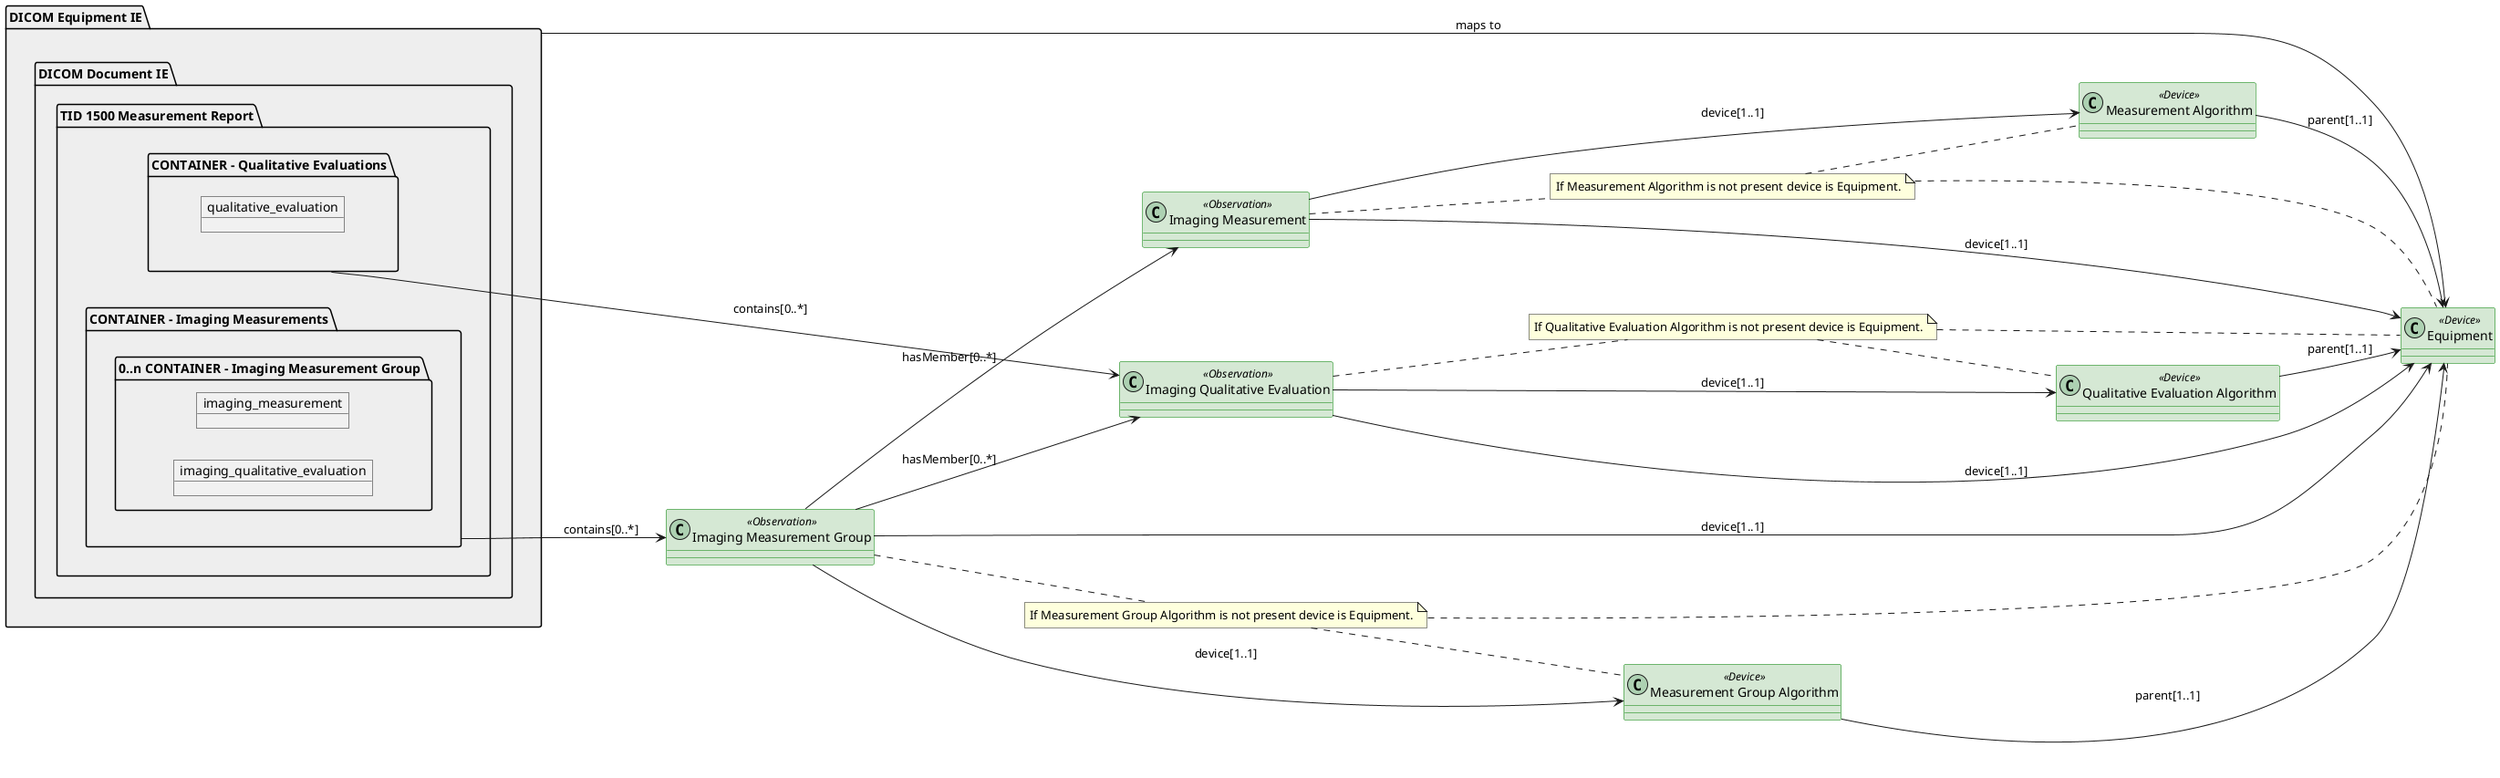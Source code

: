 @startuml dicom_sr_device
left to right direction

class "Equipment" as EquipmentDevice <<Device>> #d5e8d4 ##green
class "Measurement Group Algorithm" as MeasurementGroupDevice <<Device>> #d5e8d4 ##green
class "Measurement Algorithm" as MeasurementDevice <<Device>> #d5e8d4 ##green
class "Qualitative Evaluation Algorithm" as QualitativeDevice <<Device>> #d5e8d4 ##green

class "Imaging Measurement Group" as ImagingMeasurementGroup <<Observation>> #d5e8d4 ##green
class "Imaging Measurement" as ImagingMeasurement <<Observation>> #d5e8d4 ##green
class "Imaging Qualitative Evaluation" as ImagingQualitativeEvaluation <<Observation>> #d5e8d4 ##green
note "If Measurement Group Algorithm is not present device is Equipment." as MGNote
note "If Measurement Algorithm is not present device is Equipment." as MNote
note "If Qualitative Evaluation Algorithm is not present device is Equipment." as QENote

package equipment_ie as "DICOM Equipment IE" #EEEEEE {
    package document_ie as "DICOM Document IE" #EEEEEE {
        package measurement_report as "TID 1500 Measurement Report" #EEEEEE {
            package imaging_measurements_container as "CONTAINER - Imaging Measurements" {
                package imaging_measurement_group as "0..n CONTAINER - Imaging Measurement Group" {
                    Object imaging_measurement
                    Object imaging_qualitative_evaluation
                    }
            }
            package qualitative_evaluations as "CONTAINER - Qualitative Evaluations" {
                Object qualitative_evaluation
            }
        }
    }
}

equipment_ie --> EquipmentDevice: maps to

imaging_measurements_container --> ImagingMeasurementGroup : contains[0..*]
qualitative_evaluations --> ImagingQualitativeEvaluation : contains[0..*]

ImagingMeasurementGroup --> ImagingMeasurement : hasMember[0..*]
ImagingMeasurementGroup --> ImagingQualitativeEvaluation : hasMember[0..*]
ImagingMeasurementGroup --> MeasurementGroupDevice : device[1..1]
ImagingMeasurementGroup --> EquipmentDevice : device[1..1]
ImagingMeasurementGroup .. MGNote
MGNote .. MeasurementGroupDevice
MGNote .. EquipmentDevice


ImagingMeasurement --> MeasurementDevice : device[1..1]
ImagingMeasurement --> EquipmentDevice : device[1..1]
ImagingMeasurement .. MNote
MNote .. MeasurementDevice
MNote .. EquipmentDevice

ImagingQualitativeEvaluation --> QualitativeDevice : device[1..1]
ImagingQualitativeEvaluation --> EquipmentDevice : device[1..1]
ImagingQualitativeEvaluation .. QENote
QENote .. QualitativeDevice
QENote .. EquipmentDevice


MeasurementDevice --> EquipmentDevice : parent[1..1]

MeasurementGroupDevice --> EquipmentDevice : parent[1..1]

QualitativeDevice --> EquipmentDevice : parent[1..1]

@enduml
